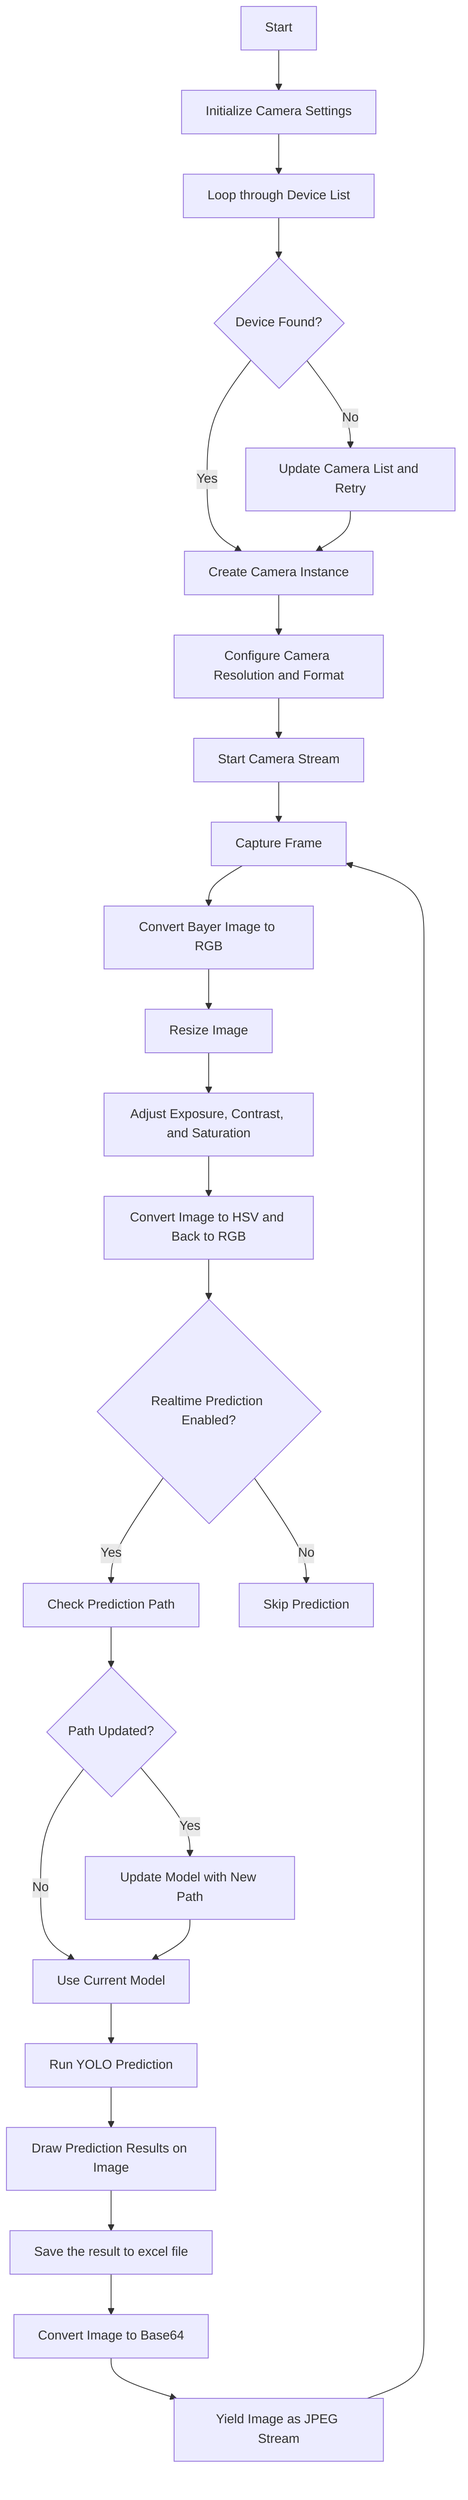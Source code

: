 graph TD
    Start["Start"] --> A[Initialize Camera Settings]
    A --> B[Loop through Device List]
    B --> C{Device Found?}
    C -- Yes --> D[Create Camera Instance]
    C -- No --> E[Update Camera List and Retry]
    E --> D

    D --> F[Configure Camera Resolution and Format]
    F --> G[Start Camera Stream]

    G --> H[Capture Frame]
    H --> I[Convert Bayer Image to RGB]
    I --> J[Resize Image]
    
    J --> K[Adjust Exposure, Contrast, and Saturation]
    K --> L[Convert Image to HSV and Back to RGB]
    
    L --> M{Realtime Prediction Enabled?}
    M -- Yes --> N[Check Prediction Path]
    M -- No --> O[Skip Prediction]
    
    N --> P{Path Updated?}
    P -- Yes --> Q[Update Model with New Path]
    P -- No --> R[Use Current Model]
    
    Q --> R

    R --> S[Run YOLO Prediction]
    S --> T[Draw Prediction Results on Image]
    T --> z[Save the result to excel file]

    z --> U[Convert Image to Base64]
    U --> V[Yield Image as JPEG Stream]

    V --> H